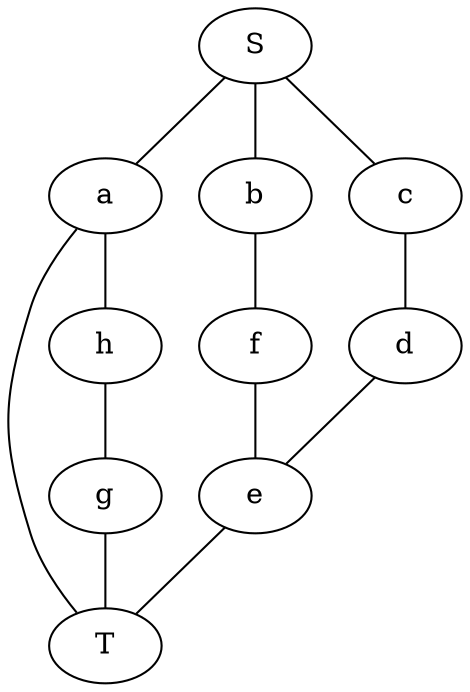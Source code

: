 graph {
	"S" ["ui.label"="S"];
	"T" ["ui.label"="T"];
	"a" ["ui.label"="a"];
	"b" ["ui.label"="b"];
	"c" ["ui.label"="c"];
	"d" ["ui.label"="d"];
	"e" ["ui.label"="e"];
	"f" ["ui.label"="f"];
	"g" ["ui.label"="g"];
	"h" ["ui.label"="h"];
	"S" -- "a" ["capacity"=5];
	"S" -- "b" ["capacity"=3];
	"S" -- "c" ["capacity"=2];
	"c" -- "d" ["capacity"=2];
	"d" -- "e" ["capacity"=3];
	"e" -- "T" ["capacity"=2];
	"b" -- "f" ["capacity"=2];
	"f" -- "e" ["capacity"=2];
	"a" -- "h" ["capacity"=3];
	"a" -- "T" ["capacity"=1];
	"h" -- "g" ["capacity"=3];
	"g" -- "T" ["capacity"=3];
}
